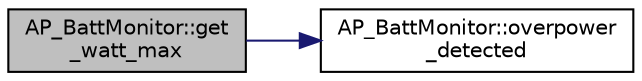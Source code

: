 digraph "AP_BattMonitor::get_watt_max"
{
 // INTERACTIVE_SVG=YES
  edge [fontname="Helvetica",fontsize="10",labelfontname="Helvetica",labelfontsize="10"];
  node [fontname="Helvetica",fontsize="10",shape=record];
  rankdir="LR";
  Node1 [label="AP_BattMonitor::get\l_watt_max",height=0.2,width=0.4,color="black", fillcolor="grey75", style="filled", fontcolor="black"];
  Node1 -> Node2 [color="midnightblue",fontsize="10",style="solid",fontname="Helvetica"];
  Node2 [label="AP_BattMonitor::overpower\l_detected",height=0.2,width=0.4,color="black", fillcolor="white", style="filled",URL="$classAP__BattMonitor.html#a8d3b006c018fe3ab2813740928e6a802",tooltip="true when (voltage * current) > watt_max "];
}
